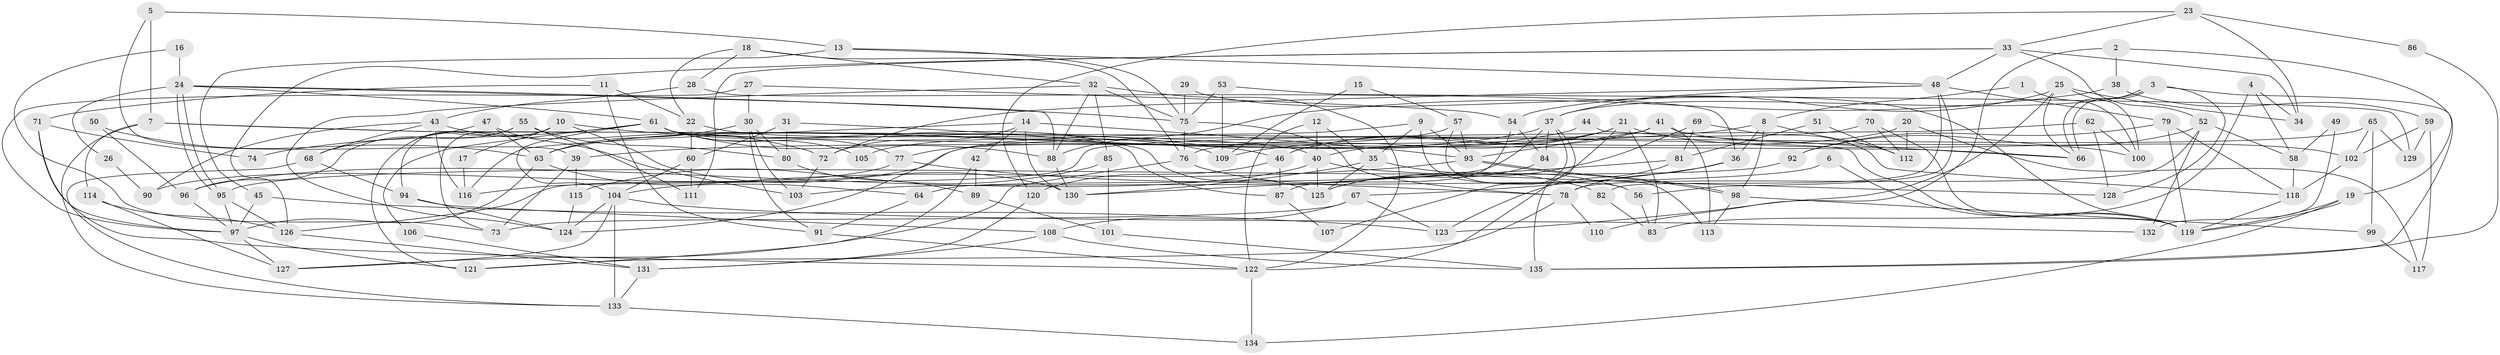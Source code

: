 // coarse degree distribution, {7: 0.13953488372093023, 10: 0.06976744186046512, 9: 0.16279069767441862, 2: 0.023255813953488372, 8: 0.13953488372093023, 11: 0.046511627906976744, 4: 0.16279069767441862, 3: 0.06976744186046512, 5: 0.09302325581395349, 6: 0.06976744186046512, 12: 0.023255813953488372}
// Generated by graph-tools (version 1.1) at 2025/37/03/04/25 23:37:05]
// undirected, 135 vertices, 270 edges
graph export_dot {
  node [color=gray90,style=filled];
  1;
  2;
  3;
  4;
  5;
  6;
  7;
  8;
  9;
  10;
  11;
  12;
  13;
  14;
  15;
  16;
  17;
  18;
  19;
  20;
  21;
  22;
  23;
  24;
  25;
  26;
  27;
  28;
  29;
  30;
  31;
  32;
  33;
  34;
  35;
  36;
  37;
  38;
  39;
  40;
  41;
  42;
  43;
  44;
  45;
  46;
  47;
  48;
  49;
  50;
  51;
  52;
  53;
  54;
  55;
  56;
  57;
  58;
  59;
  60;
  61;
  62;
  63;
  64;
  65;
  66;
  67;
  68;
  69;
  70;
  71;
  72;
  73;
  74;
  75;
  76;
  77;
  78;
  79;
  80;
  81;
  82;
  83;
  84;
  85;
  86;
  87;
  88;
  89;
  90;
  91;
  92;
  93;
  94;
  95;
  96;
  97;
  98;
  99;
  100;
  101;
  102;
  103;
  104;
  105;
  106;
  107;
  108;
  109;
  110;
  111;
  112;
  113;
  114;
  115;
  116;
  117;
  118;
  119;
  120;
  121;
  122;
  123;
  124;
  125;
  126;
  127;
  128;
  129;
  130;
  131;
  132;
  133;
  134;
  135;
  1 -- 100;
  1 -- 8;
  2 -- 19;
  2 -- 38;
  2 -- 110;
  3 -- 66;
  3 -- 66;
  3 -- 37;
  3 -- 128;
  3 -- 135;
  4 -- 83;
  4 -- 34;
  4 -- 58;
  5 -- 13;
  5 -- 39;
  5 -- 7;
  6 -- 103;
  6 -- 119;
  7 -- 119;
  7 -- 40;
  7 -- 114;
  7 -- 133;
  8 -- 39;
  8 -- 36;
  8 -- 98;
  8 -- 112;
  9 -- 35;
  9 -- 93;
  9 -- 56;
  9 -- 124;
  10 -- 130;
  10 -- 46;
  10 -- 17;
  10 -- 73;
  10 -- 121;
  11 -- 71;
  11 -- 91;
  11 -- 22;
  12 -- 122;
  12 -- 40;
  12 -- 35;
  13 -- 45;
  13 -- 48;
  13 -- 75;
  14 -- 93;
  14 -- 72;
  14 -- 42;
  14 -- 116;
  14 -- 130;
  15 -- 57;
  15 -- 109;
  16 -- 24;
  16 -- 73;
  17 -- 116;
  18 -- 28;
  18 -- 22;
  18 -- 32;
  18 -- 76;
  19 -- 119;
  19 -- 119;
  19 -- 134;
  20 -- 40;
  20 -- 112;
  20 -- 117;
  21 -- 83;
  21 -- 77;
  21 -- 46;
  21 -- 102;
  21 -- 109;
  21 -- 122;
  22 -- 60;
  22 -- 109;
  23 -- 33;
  23 -- 120;
  23 -- 34;
  23 -- 86;
  24 -- 95;
  24 -- 95;
  24 -- 88;
  24 -- 26;
  24 -- 61;
  24 -- 75;
  25 -- 34;
  25 -- 66;
  25 -- 37;
  25 -- 100;
  25 -- 123;
  26 -- 90;
  27 -- 97;
  27 -- 54;
  27 -- 30;
  28 -- 36;
  28 -- 43;
  29 -- 75;
  29 -- 119;
  30 -- 91;
  30 -- 63;
  30 -- 80;
  30 -- 103;
  31 -- 60;
  31 -- 125;
  31 -- 80;
  32 -- 75;
  32 -- 85;
  32 -- 88;
  32 -- 122;
  32 -- 124;
  33 -- 52;
  33 -- 48;
  33 -- 34;
  33 -- 111;
  33 -- 126;
  35 -- 130;
  35 -- 56;
  35 -- 125;
  36 -- 67;
  36 -- 78;
  37 -- 63;
  37 -- 64;
  37 -- 84;
  37 -- 107;
  37 -- 135;
  38 -- 88;
  38 -- 59;
  39 -- 73;
  39 -- 115;
  40 -- 125;
  40 -- 96;
  40 -- 128;
  41 -- 100;
  41 -- 93;
  41 -- 46;
  41 -- 113;
  42 -- 121;
  42 -- 89;
  43 -- 72;
  43 -- 68;
  43 -- 90;
  43 -- 116;
  44 -- 66;
  44 -- 63;
  45 -- 123;
  45 -- 97;
  46 -- 87;
  46 -- 120;
  47 -- 63;
  47 -- 68;
  47 -- 103;
  48 -- 56;
  48 -- 79;
  48 -- 54;
  48 -- 72;
  48 -- 82;
  49 -- 132;
  49 -- 58;
  50 -- 96;
  50 -- 63;
  51 -- 81;
  51 -- 112;
  52 -- 58;
  52 -- 78;
  52 -- 92;
  52 -- 132;
  53 -- 109;
  53 -- 75;
  53 -- 129;
  54 -- 87;
  54 -- 84;
  55 -- 80;
  55 -- 96;
  55 -- 94;
  55 -- 111;
  56 -- 83;
  57 -- 93;
  57 -- 113;
  57 -- 105;
  58 -- 118;
  59 -- 102;
  59 -- 129;
  59 -- 117;
  60 -- 111;
  60 -- 104;
  61 -- 104;
  61 -- 66;
  61 -- 74;
  61 -- 77;
  61 -- 87;
  61 -- 88;
  61 -- 105;
  61 -- 106;
  62 -- 126;
  62 -- 128;
  62 -- 100;
  63 -- 97;
  63 -- 64;
  64 -- 91;
  65 -- 99;
  65 -- 76;
  65 -- 102;
  65 -- 129;
  67 -- 108;
  67 -- 123;
  67 -- 73;
  68 -- 94;
  68 -- 133;
  69 -- 118;
  69 -- 125;
  69 -- 81;
  70 -- 119;
  70 -- 116;
  70 -- 112;
  71 -- 122;
  71 -- 97;
  71 -- 74;
  72 -- 103;
  75 -- 76;
  75 -- 78;
  76 -- 82;
  76 -- 127;
  77 -- 78;
  77 -- 90;
  78 -- 121;
  78 -- 110;
  79 -- 92;
  79 -- 119;
  79 -- 118;
  80 -- 89;
  81 -- 130;
  81 -- 123;
  82 -- 83;
  84 -- 125;
  85 -- 101;
  85 -- 115;
  86 -- 135;
  87 -- 107;
  88 -- 130;
  89 -- 101;
  91 -- 122;
  92 -- 95;
  93 -- 104;
  93 -- 98;
  93 -- 98;
  94 -- 124;
  94 -- 108;
  95 -- 126;
  95 -- 97;
  96 -- 97;
  97 -- 127;
  97 -- 121;
  98 -- 99;
  98 -- 113;
  99 -- 117;
  101 -- 135;
  102 -- 118;
  104 -- 124;
  104 -- 127;
  104 -- 132;
  104 -- 133;
  106 -- 131;
  108 -- 135;
  108 -- 131;
  114 -- 126;
  114 -- 127;
  115 -- 124;
  118 -- 119;
  120 -- 131;
  122 -- 134;
  126 -- 131;
  131 -- 133;
  133 -- 134;
}
